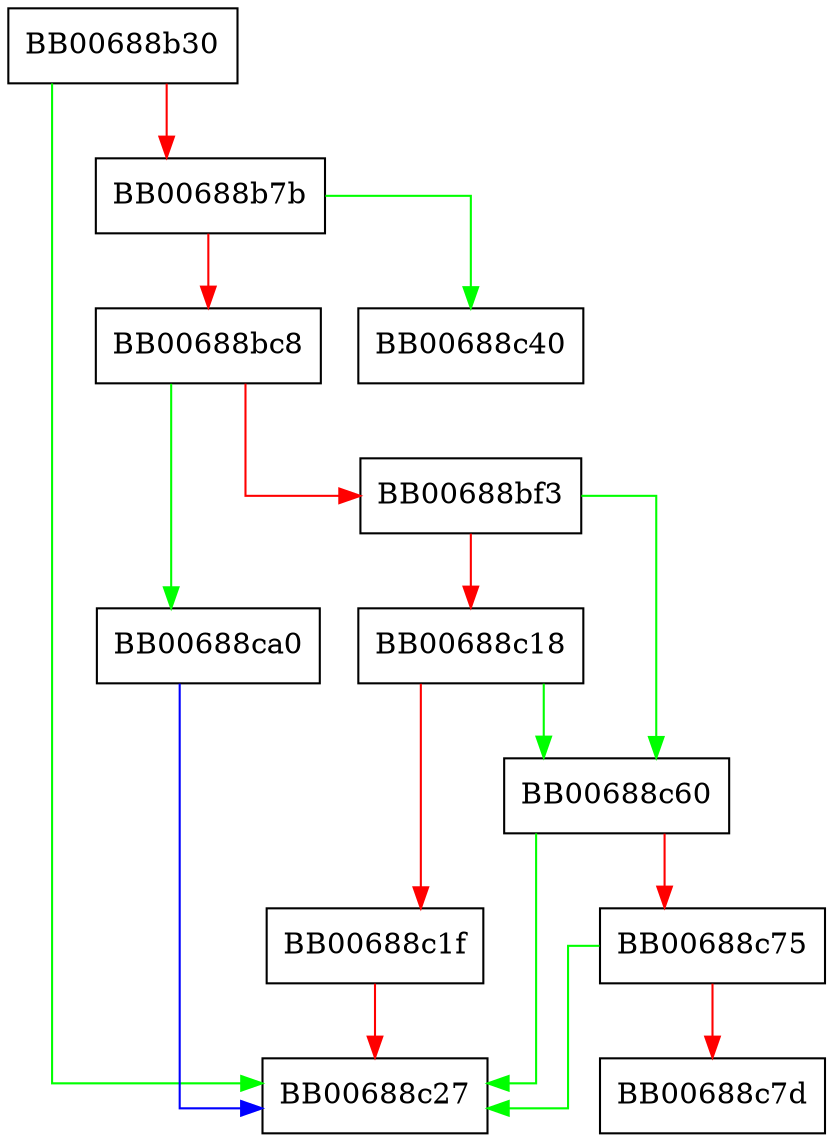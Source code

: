 digraph d2i_EC_PUBKEY {
  node [shape="box"];
  graph [splines=ortho];
  BB00688b30 -> BB00688c27 [color="green"];
  BB00688b30 -> BB00688b7b [color="red"];
  BB00688b7b -> BB00688c40 [color="green"];
  BB00688b7b -> BB00688bc8 [color="red"];
  BB00688bc8 -> BB00688ca0 [color="green"];
  BB00688bc8 -> BB00688bf3 [color="red"];
  BB00688bf3 -> BB00688c60 [color="green"];
  BB00688bf3 -> BB00688c18 [color="red"];
  BB00688c18 -> BB00688c60 [color="green"];
  BB00688c18 -> BB00688c1f [color="red"];
  BB00688c1f -> BB00688c27 [color="red"];
  BB00688c60 -> BB00688c27 [color="green"];
  BB00688c60 -> BB00688c75 [color="red"];
  BB00688c75 -> BB00688c27 [color="green"];
  BB00688c75 -> BB00688c7d [color="red"];
  BB00688ca0 -> BB00688c27 [color="blue"];
}